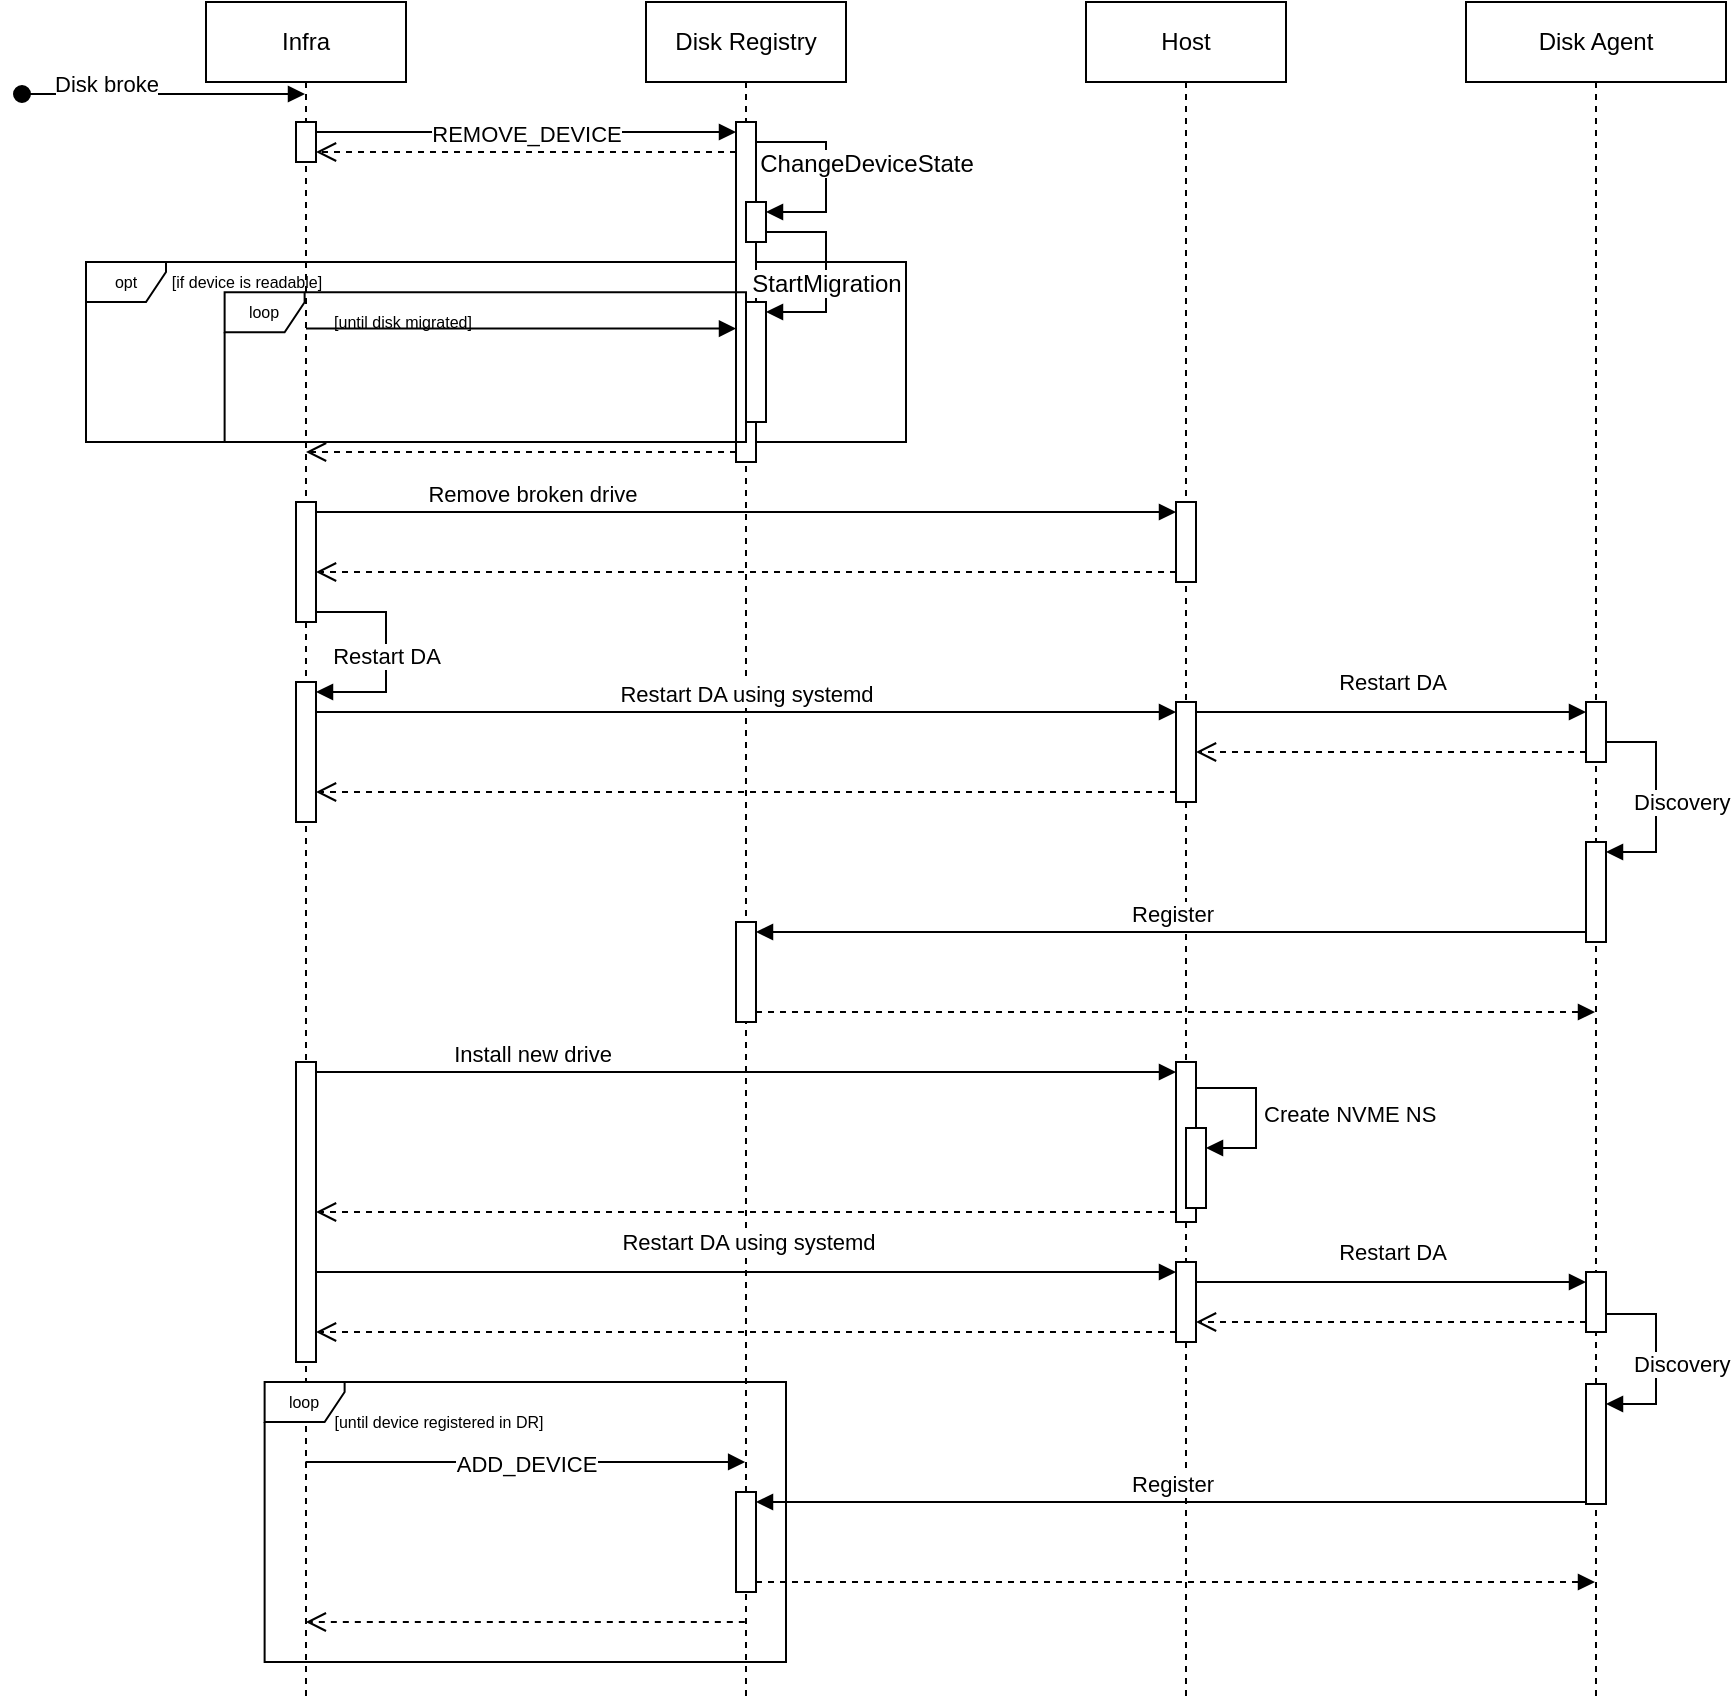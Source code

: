 <mxfile version="24.5.3" type="device">
  <diagram name="Page-1" id="2YBvvXClWsGukQMizWep">
    <mxGraphModel dx="2196" dy="715" grid="1" gridSize="10" guides="1" tooltips="1" connect="1" arrows="1" fold="1" page="1" pageScale="1" pageWidth="850" pageHeight="1100" math="0" shadow="0">
      <root>
        <mxCell id="0" />
        <mxCell id="1" parent="0" />
        <mxCell id="aM9ryv3xv72pqoxQDRHE-1" value="Infra" style="shape=umlLifeline;perimeter=lifelinePerimeter;whiteSpace=wrap;html=1;container=0;dropTarget=0;collapsible=0;recursiveResize=0;outlineConnect=0;portConstraint=eastwest;newEdgeStyle={&quot;edgeStyle&quot;:&quot;elbowEdgeStyle&quot;,&quot;elbow&quot;:&quot;vertical&quot;,&quot;curved&quot;:0,&quot;rounded&quot;:0};" parent="1" vertex="1">
          <mxGeometry x="60" y="20" width="100" height="850" as="geometry" />
        </mxCell>
        <mxCell id="4DB23Ziay7zd34KaX_jn-1" value="" style="html=1;points=[[0,0,0,0,5],[0,1,0,0,-5],[1,0,0,0,5],[1,1,0,0,-5]];perimeter=orthogonalPerimeter;outlineConnect=0;targetShapes=umlLifeline;portConstraint=eastwest;newEdgeStyle={&quot;curved&quot;:0,&quot;rounded&quot;:0};" parent="aM9ryv3xv72pqoxQDRHE-1" vertex="1">
          <mxGeometry x="45" y="250" width="10" height="60" as="geometry" />
        </mxCell>
        <mxCell id="nKsV7kZIDSavuwrsFYIl-3" value="" style="html=1;points=[[0,0,0,0,5],[0,1,0,0,-5],[1,0,0,0,5],[1,1,0,0,-5]];perimeter=orthogonalPerimeter;outlineConnect=0;targetShapes=umlLifeline;portConstraint=eastwest;newEdgeStyle={&quot;curved&quot;:0,&quot;rounded&quot;:0};" parent="aM9ryv3xv72pqoxQDRHE-1" vertex="1">
          <mxGeometry x="45" y="340" width="10" height="70" as="geometry" />
        </mxCell>
        <mxCell id="4DB23Ziay7zd34KaX_jn-3" value="" style="html=1;points=[[0,0,0,0,5],[0,1,0,0,-5],[1,0,0,0,5],[1,1,0,0,-5]];perimeter=orthogonalPerimeter;outlineConnect=0;targetShapes=umlLifeline;portConstraint=eastwest;newEdgeStyle={&quot;curved&quot;:0,&quot;rounded&quot;:0};" parent="aM9ryv3xv72pqoxQDRHE-1" vertex="1">
          <mxGeometry x="45" y="530" width="10" height="150" as="geometry" />
        </mxCell>
        <mxCell id="nKsV7kZIDSavuwrsFYIl-9" value="" style="html=1;points=[[0,0,0,0,5],[0,1,0,0,-5],[1,0,0,0,5],[1,1,0,0,-5]];perimeter=orthogonalPerimeter;outlineConnect=0;targetShapes=umlLifeline;portConstraint=eastwest;newEdgeStyle={&quot;curved&quot;:0,&quot;rounded&quot;:0};" parent="aM9ryv3xv72pqoxQDRHE-1" vertex="1">
          <mxGeometry x="45" y="60" width="10" height="20" as="geometry" />
        </mxCell>
        <mxCell id="J79n-3A5QpS9S4hXwq8O-1" value="Restart DA" style="html=1;verticalAlign=bottom;endArrow=block;curved=0;rounded=0;exitX=1;exitY=1;exitDx=0;exitDy=-5;exitPerimeter=0;entryX=1;entryY=0;entryDx=0;entryDy=5;entryPerimeter=0;" edge="1" parent="aM9ryv3xv72pqoxQDRHE-1" source="4DB23Ziay7zd34KaX_jn-1" target="nKsV7kZIDSavuwrsFYIl-3">
          <mxGeometry x="0.2" width="80" relative="1" as="geometry">
            <mxPoint x="350" y="300" as="sourcePoint" />
            <mxPoint x="110" y="380" as="targetPoint" />
            <Array as="points">
              <mxPoint x="90" y="305" />
              <mxPoint x="90" y="345" />
            </Array>
            <mxPoint as="offset" />
          </mxGeometry>
        </mxCell>
        <mxCell id="aM9ryv3xv72pqoxQDRHE-5" value="Disk Registry" style="shape=umlLifeline;perimeter=lifelinePerimeter;whiteSpace=wrap;html=1;container=0;dropTarget=0;collapsible=0;recursiveResize=0;outlineConnect=0;portConstraint=eastwest;newEdgeStyle={&quot;edgeStyle&quot;:&quot;elbowEdgeStyle&quot;,&quot;elbow&quot;:&quot;vertical&quot;,&quot;curved&quot;:0,&quot;rounded&quot;:0};" parent="1" vertex="1">
          <mxGeometry x="280" y="20" width="100" height="850" as="geometry" />
        </mxCell>
        <mxCell id="J79n-3A5QpS9S4hXwq8O-16" value="" style="html=1;points=[[0,0,0,0,5],[0,1,0,0,-5],[1,0,0,0,5],[1,1,0,0,-5]];perimeter=orthogonalPerimeter;outlineConnect=0;targetShapes=umlLifeline;portConstraint=eastwest;newEdgeStyle={&quot;curved&quot;:0,&quot;rounded&quot;:0};" vertex="1" parent="aM9ryv3xv72pqoxQDRHE-5">
          <mxGeometry x="45" y="460" width="10" height="50" as="geometry" />
        </mxCell>
        <mxCell id="QcNDl5VP6jFW2hTs0bUm-1" value="Host" style="shape=umlLifeline;perimeter=lifelinePerimeter;whiteSpace=wrap;html=1;container=0;dropTarget=0;collapsible=0;recursiveResize=0;outlineConnect=0;portConstraint=eastwest;newEdgeStyle={&quot;edgeStyle&quot;:&quot;elbowEdgeStyle&quot;,&quot;elbow&quot;:&quot;vertical&quot;,&quot;curved&quot;:0,&quot;rounded&quot;:0};" parent="1" vertex="1">
          <mxGeometry x="500" y="20" width="100" height="850" as="geometry" />
        </mxCell>
        <mxCell id="QcNDl5VP6jFW2hTs0bUm-12" value="" style="html=1;points=[[0,0,0,0,5],[0,1,0,0,-5],[1,0,0,0,5],[1,1,0,0,-5]];perimeter=orthogonalPerimeter;outlineConnect=0;targetShapes=umlLifeline;portConstraint=eastwest;newEdgeStyle={&quot;curved&quot;:0,&quot;rounded&quot;:0};" parent="QcNDl5VP6jFW2hTs0bUm-1" vertex="1">
          <mxGeometry x="45" y="350" width="10" height="50" as="geometry" />
        </mxCell>
        <mxCell id="4DB23Ziay7zd34KaX_jn-6" value="" style="html=1;points=[[0,0,0,0,5],[0,1,0,0,-5],[1,0,0,0,5],[1,1,0,0,-5]];perimeter=orthogonalPerimeter;outlineConnect=0;targetShapes=umlLifeline;portConstraint=eastwest;newEdgeStyle={&quot;curved&quot;:0,&quot;rounded&quot;:0};" parent="QcNDl5VP6jFW2hTs0bUm-1" vertex="1">
          <mxGeometry x="45" y="530" width="10" height="80" as="geometry" />
        </mxCell>
        <mxCell id="GRGNdSaK8kCatk9fjgQE-4" value="Create NVME NS" style="html=1;align=left;spacingLeft=2;endArrow=block;rounded=0;edgeStyle=orthogonalEdgeStyle;curved=0;rounded=0;" parent="QcNDl5VP6jFW2hTs0bUm-1" target="GRGNdSaK8kCatk9fjgQE-3" edge="1">
          <mxGeometry relative="1" as="geometry">
            <mxPoint x="55" y="543" as="sourcePoint" />
            <Array as="points">
              <mxPoint x="85" y="573" />
            </Array>
          </mxGeometry>
        </mxCell>
        <mxCell id="4DB23Ziay7zd34KaX_jn-7" value="" style="html=1;verticalAlign=bottom;endArrow=open;dashed=1;endSize=8;curved=0;rounded=0;exitX=0;exitY=1;exitDx=0;exitDy=-5;exitPerimeter=0;" parent="QcNDl5VP6jFW2hTs0bUm-1" source="4DB23Ziay7zd34KaX_jn-6" edge="1">
          <mxGeometry x="-0.046" y="-5" relative="1" as="geometry">
            <mxPoint x="45" y="635" as="sourcePoint" />
            <mxPoint x="-385" y="605" as="targetPoint" />
            <mxPoint as="offset" />
          </mxGeometry>
        </mxCell>
        <mxCell id="GRGNdSaK8kCatk9fjgQE-3" value="" style="html=1;points=[[0,0,0,0,5],[0,1,0,0,-5],[1,0,0,0,5],[1,1,0,0,-5]];perimeter=orthogonalPerimeter;outlineConnect=0;targetShapes=umlLifeline;portConstraint=eastwest;newEdgeStyle={&quot;curved&quot;:0,&quot;rounded&quot;:0};" parent="QcNDl5VP6jFW2hTs0bUm-1" vertex="1">
          <mxGeometry x="50" y="563" width="10" height="40" as="geometry" />
        </mxCell>
        <mxCell id="J79n-3A5QpS9S4hXwq8O-18" value="" style="html=1;points=[[0,0,0,0,5],[0,1,0,0,-5],[1,0,0,0,5],[1,1,0,0,-5]];perimeter=orthogonalPerimeter;outlineConnect=0;targetShapes=umlLifeline;portConstraint=eastwest;newEdgeStyle={&quot;curved&quot;:0,&quot;rounded&quot;:0};" vertex="1" parent="QcNDl5VP6jFW2hTs0bUm-1">
          <mxGeometry x="45" y="630" width="10" height="40" as="geometry" />
        </mxCell>
        <mxCell id="QcNDl5VP6jFW2hTs0bUm-9" value="Remove broken drive" style="html=1;verticalAlign=bottom;endArrow=block;curved=0;rounded=0;exitX=1;exitY=0;exitDx=0;exitDy=5;exitPerimeter=0;entryX=0;entryY=0;entryDx=0;entryDy=5;entryPerimeter=0;" parent="1" source="4DB23Ziay7zd34KaX_jn-1" target="4DB23Ziay7zd34KaX_jn-4" edge="1">
          <mxGeometry x="-0.499" width="80" relative="1" as="geometry">
            <mxPoint x="110.25" y="290" as="sourcePoint" />
            <mxPoint x="545" y="275" as="targetPoint" />
            <mxPoint as="offset" />
          </mxGeometry>
        </mxCell>
        <mxCell id="QcNDl5VP6jFW2hTs0bUm-10" value="Install new drive" style="html=1;verticalAlign=bottom;endArrow=block;curved=0;rounded=0;exitX=1;exitY=0;exitDx=0;exitDy=5;exitPerimeter=0;entryX=0;entryY=0;entryDx=0;entryDy=5;entryPerimeter=0;" parent="1" source="4DB23Ziay7zd34KaX_jn-3" target="4DB23Ziay7zd34KaX_jn-6" edge="1">
          <mxGeometry x="-0.499" width="80" relative="1" as="geometry">
            <mxPoint x="110.05" y="510" as="sourcePoint" />
            <mxPoint x="545" y="515" as="targetPoint" />
            <mxPoint as="offset" />
          </mxGeometry>
        </mxCell>
        <mxCell id="4DB23Ziay7zd34KaX_jn-2" value="" style="html=1;verticalAlign=bottom;endArrow=open;dashed=1;endSize=8;curved=0;rounded=0;exitX=0;exitY=1;exitDx=0;exitDy=-5;exitPerimeter=0;" parent="1" source="4DB23Ziay7zd34KaX_jn-4" target="4DB23Ziay7zd34KaX_jn-1" edge="1">
          <mxGeometry relative="1" as="geometry">
            <mxPoint x="545" y="305" as="sourcePoint" />
            <mxPoint x="140" y="340" as="targetPoint" />
          </mxGeometry>
        </mxCell>
        <mxCell id="QcNDl5VP6jFW2hTs0bUm-11" value="Restart DA using systemd" style="html=1;verticalAlign=bottom;endArrow=block;curved=0;rounded=0;entryX=0;entryY=0;entryDx=0;entryDy=5;entryPerimeter=0;" parent="1" source="nKsV7kZIDSavuwrsFYIl-3" target="QcNDl5VP6jFW2hTs0bUm-12" edge="1">
          <mxGeometry x="-0.002" width="80" relative="1" as="geometry">
            <mxPoint x="110.1" y="340" as="sourcePoint" />
            <mxPoint x="325" y="340" as="targetPoint" />
            <mxPoint as="offset" />
          </mxGeometry>
        </mxCell>
        <mxCell id="QcNDl5VP6jFW2hTs0bUm-13" value="" style="html=1;verticalAlign=bottom;endArrow=open;dashed=1;endSize=8;curved=0;rounded=0;exitX=0;exitY=1;exitDx=0;exitDy=-5;exitPerimeter=0;" parent="1" source="QcNDl5VP6jFW2hTs0bUm-12" target="nKsV7kZIDSavuwrsFYIl-3" edge="1">
          <mxGeometry relative="1" as="geometry">
            <mxPoint x="280" y="550" as="sourcePoint" />
            <mxPoint x="110.1" y="575" as="targetPoint" />
          </mxGeometry>
        </mxCell>
        <mxCell id="4DB23Ziay7zd34KaX_jn-4" value="" style="html=1;points=[[0,0,0,0,5],[0,1,0,0,-5],[1,0,0,0,5],[1,1,0,0,-5]];perimeter=orthogonalPerimeter;outlineConnect=0;targetShapes=umlLifeline;portConstraint=eastwest;newEdgeStyle={&quot;curved&quot;:0,&quot;rounded&quot;:0};" parent="1" vertex="1">
          <mxGeometry x="545" y="270" width="10" height="40" as="geometry" />
        </mxCell>
        <mxCell id="nKsV7kZIDSavuwrsFYIl-7" value="" style="html=1;verticalAlign=bottom;endArrow=block;curved=0;rounded=0;exitX=1;exitY=0;exitDx=0;exitDy=5;exitPerimeter=0;entryX=0;entryY=0;entryDx=0;entryDy=5;entryPerimeter=0;" parent="1" source="nKsV7kZIDSavuwrsFYIl-9" target="nKsV7kZIDSavuwrsFYIl-38" edge="1">
          <mxGeometry relative="1" as="geometry">
            <mxPoint x="62.795" y="110.0" as="sourcePoint" />
            <mxPoint x="330" y="90" as="targetPoint" />
          </mxGeometry>
        </mxCell>
        <mxCell id="nKsV7kZIDSavuwrsFYIl-8" value="REMOVE_DEVICE" style="edgeLabel;html=1;align=center;verticalAlign=middle;resizable=0;points=[];" parent="nKsV7kZIDSavuwrsFYIl-7" vertex="1" connectable="0">
          <mxGeometry x="0.28" y="1" relative="1" as="geometry">
            <mxPoint x="-30" y="2" as="offset" />
          </mxGeometry>
        </mxCell>
        <mxCell id="nKsV7kZIDSavuwrsFYIl-39" value="" style="html=1;verticalAlign=bottom;endArrow=open;dashed=1;endSize=8;curved=0;rounded=0;exitX=0;exitY=1;exitDx=0;exitDy=-5;exitPerimeter=0;" parent="1" source="nKsV7kZIDSavuwrsFYIl-38" target="aM9ryv3xv72pqoxQDRHE-1" edge="1">
          <mxGeometry relative="1" as="geometry">
            <mxPoint x="220" y="160" as="sourcePoint" />
            <mxPoint x="140" y="160" as="targetPoint" />
          </mxGeometry>
        </mxCell>
        <mxCell id="nKsV7kZIDSavuwrsFYIl-40" value="" style="html=1;verticalAlign=bottom;endArrow=open;dashed=1;endSize=8;curved=0;rounded=0;entryX=1;entryY=1;entryDx=0;entryDy=-5;entryPerimeter=0;" parent="1" source="nKsV7kZIDSavuwrsFYIl-38" target="nKsV7kZIDSavuwrsFYIl-9" edge="1">
          <mxGeometry relative="1" as="geometry">
            <mxPoint x="345" y="120" as="sourcePoint" />
            <mxPoint x="130" y="120" as="targetPoint" />
          </mxGeometry>
        </mxCell>
        <mxCell id="nKsV7kZIDSavuwrsFYIl-42" value="&lt;div style=&quot;text-align: left;&quot;&gt;ChangeDeviceState&lt;/div&gt;" style="html=1;verticalAlign=bottom;endArrow=block;curved=0;rounded=0;entryX=1;entryY=0;entryDx=0;entryDy=5;entryPerimeter=0;fontSize=12;" parent="1" target="nKsV7kZIDSavuwrsFYIl-41" edge="1">
          <mxGeometry x="0.1" y="20" width="80" relative="1" as="geometry">
            <mxPoint x="335" y="90" as="sourcePoint" />
            <mxPoint x="345" y="130" as="targetPoint" />
            <Array as="points">
              <mxPoint x="370" y="90" />
              <mxPoint x="370" y="125" />
            </Array>
            <mxPoint as="offset" />
          </mxGeometry>
        </mxCell>
        <mxCell id="nKsV7kZIDSavuwrsFYIl-5" value="opt" style="shape=umlFrame;whiteSpace=wrap;html=1;pointerEvents=0;fontSize=8;width=40;height=20;" parent="1" vertex="1">
          <mxGeometry y="150" width="410" height="90" as="geometry" />
        </mxCell>
        <mxCell id="nKsV7kZIDSavuwrsFYIl-6" value="[if device is readable]" style="text;html=1;align=center;verticalAlign=middle;resizable=0;points=[];autosize=1;strokeColor=none;fillColor=none;fontSize=8;" parent="1" vertex="1">
          <mxGeometry x="30.003" y="150.002" width="100" height="20" as="geometry" />
        </mxCell>
        <mxCell id="nKsV7kZIDSavuwrsFYIl-38" value="" style="html=1;points=[[0,0,0,0,5],[0,1,0,0,-5],[1,0,0,0,5],[1,1,0,0,-5]];perimeter=orthogonalPerimeter;outlineConnect=0;targetShapes=umlLifeline;portConstraint=eastwest;newEdgeStyle={&quot;curved&quot;:0,&quot;rounded&quot;:0};" parent="1" vertex="1">
          <mxGeometry x="325" y="80" width="10" height="170" as="geometry" />
        </mxCell>
        <mxCell id="nKsV7kZIDSavuwrsFYIl-41" value="" style="html=1;points=[[0,0,0,0,5],[0,1,0,0,-5],[1,0,0,0,5],[1,1,0,0,-5]];perimeter=orthogonalPerimeter;outlineConnect=0;targetShapes=umlLifeline;portConstraint=eastwest;newEdgeStyle={&quot;curved&quot;:0,&quot;rounded&quot;:0};" parent="1" vertex="1">
          <mxGeometry x="330" y="120" width="10" height="20" as="geometry" />
        </mxCell>
        <mxCell id="nKsV7kZIDSavuwrsFYIl-46" value="&lt;span style=&quot;text-align: left; font-size: 12px;&quot;&gt;StartMigration&lt;/span&gt;" style="html=1;verticalAlign=bottom;endArrow=block;curved=0;rounded=0;entryX=1;entryY=0;entryDx=0;entryDy=5;entryPerimeter=0;fontSize=12;exitX=1;exitY=1;exitDx=0;exitDy=-5;exitPerimeter=0;" parent="1" source="nKsV7kZIDSavuwrsFYIl-41" target="nKsV7kZIDSavuwrsFYIl-45" edge="1">
          <mxGeometry x="0.3" width="80" relative="1" as="geometry">
            <mxPoint x="350" y="180" as="sourcePoint" />
            <mxPoint x="380" y="210" as="targetPoint" />
            <Array as="points">
              <mxPoint x="370" y="135" />
              <mxPoint x="370" y="175" />
            </Array>
            <mxPoint as="offset" />
          </mxGeometry>
        </mxCell>
        <mxCell id="nKsV7kZIDSavuwrsFYIl-45" value="" style="html=1;points=[[0,0,0,0,5],[0,1,0,0,-5],[1,0,0,0,5],[1,1,0,0,-5]];perimeter=orthogonalPerimeter;outlineConnect=0;targetShapes=umlLifeline;portConstraint=eastwest;newEdgeStyle={&quot;curved&quot;:0,&quot;rounded&quot;:0};" parent="1" vertex="1">
          <mxGeometry x="330" y="170" width="10" height="60" as="geometry" />
        </mxCell>
        <mxCell id="nKsV7kZIDSavuwrsFYIl-49" value="" style="group" parent="1" vertex="1" connectable="0">
          <mxGeometry x="50" y="160" width="280" height="95" as="geometry" />
        </mxCell>
        <mxCell id="nKsV7kZIDSavuwrsFYIl-50" value="loop" style="shape=umlFrame;whiteSpace=wrap;html=1;pointerEvents=0;fontSize=8;width=40;height=20;" parent="nKsV7kZIDSavuwrsFYIl-49" vertex="1">
          <mxGeometry x="19.31" y="5.1" width="260.69" height="74.9" as="geometry" />
        </mxCell>
        <mxCell id="nKsV7kZIDSavuwrsFYIl-51" value="[until disk migrated]" style="text;html=1;align=center;verticalAlign=middle;resizable=0;points=[];autosize=1;strokeColor=none;fillColor=none;fontSize=8;" parent="nKsV7kZIDSavuwrsFYIl-49" vertex="1">
          <mxGeometry x="62.931" y="10.192" width="90" height="20" as="geometry" />
        </mxCell>
        <mxCell id="nKsV7kZIDSavuwrsFYIl-52" value="" style="html=1;verticalAlign=bottom;endArrow=block;curved=0;rounded=0;" parent="nKsV7kZIDSavuwrsFYIl-49" edge="1">
          <mxGeometry width="80" relative="1" as="geometry">
            <mxPoint x="60" y="23.298" as="sourcePoint" />
            <mxPoint x="275" y="23.298" as="targetPoint" />
          </mxGeometry>
        </mxCell>
        <mxCell id="nKsV7kZIDSavuwrsFYIl-59" value="" style="html=1;verticalAlign=bottom;endArrow=block;curved=0;rounded=0;entryX=0;entryY=0;entryDx=0;entryDy=5;entryPerimeter=0;" parent="1" source="4DB23Ziay7zd34KaX_jn-3" target="J79n-3A5QpS9S4hXwq8O-18" edge="1">
          <mxGeometry width="80" relative="1" as="geometry">
            <mxPoint x="470" y="670" as="sourcePoint" />
            <mxPoint x="750" y="656" as="targetPoint" />
          </mxGeometry>
        </mxCell>
        <mxCell id="USN3qB_u7HplF12c-Tne-1" value="Restart DA using systemd" style="edgeLabel;html=1;align=center;verticalAlign=middle;resizable=0;points=[];" parent="nKsV7kZIDSavuwrsFYIl-59" vertex="1" connectable="0">
          <mxGeometry x="0.005" y="-1" relative="1" as="geometry">
            <mxPoint y="-16" as="offset" />
          </mxGeometry>
        </mxCell>
        <mxCell id="nKsV7kZIDSavuwrsFYIl-60" value="" style="html=1;verticalAlign=bottom;endArrow=open;dashed=1;endSize=8;curved=0;rounded=0;exitX=0;exitY=1;exitDx=0;exitDy=-5;exitPerimeter=0;" parent="1" source="J79n-3A5QpS9S4hXwq8O-18" target="4DB23Ziay7zd34KaX_jn-3" edge="1">
          <mxGeometry relative="1" as="geometry">
            <mxPoint x="750" y="676" as="sourcePoint" />
            <mxPoint x="610" y="620" as="targetPoint" />
          </mxGeometry>
        </mxCell>
        <mxCell id="nKsV7kZIDSavuwrsFYIl-61" value="Register" style="html=1;verticalAlign=bottom;endArrow=block;curved=0;rounded=0;entryX=1;entryY=0;entryDx=0;entryDy=5;entryPerimeter=0;" parent="1" source="nKsV7kZIDSavuwrsFYIl-56" target="nKsV7kZIDSavuwrsFYIl-63" edge="1">
          <mxGeometry relative="1" as="geometry">
            <mxPoint x="777.5" y="790" as="sourcePoint" />
            <mxPoint x="332.5" y="790" as="targetPoint" />
          </mxGeometry>
        </mxCell>
        <mxCell id="nKsV7kZIDSavuwrsFYIl-62" value="" style="html=1;verticalAlign=bottom;labelBackgroundColor=none;endArrow=block;endFill=1;dashed=1;rounded=0;exitX=1;exitY=1;exitDx=0;exitDy=-5;exitPerimeter=0;" parent="1" source="nKsV7kZIDSavuwrsFYIl-63" edge="1">
          <mxGeometry width="160" relative="1" as="geometry">
            <mxPoint x="332.5" y="820" as="sourcePoint" />
            <mxPoint x="754.5" y="810" as="targetPoint" />
          </mxGeometry>
        </mxCell>
        <mxCell id="OSk1BNfSI-17lQ2SjyxJ-7" value="" style="html=1;verticalAlign=bottom;endArrow=block;curved=0;rounded=0;" parent="1" edge="1">
          <mxGeometry relative="1" as="geometry">
            <mxPoint x="109.737" y="749.995" as="sourcePoint" />
            <mxPoint x="329.57" y="749.995" as="targetPoint" />
          </mxGeometry>
        </mxCell>
        <mxCell id="OSk1BNfSI-17lQ2SjyxJ-8" value="ADD_DEVICE" style="edgeLabel;html=1;align=center;verticalAlign=middle;resizable=0;points=[];" parent="OSk1BNfSI-17lQ2SjyxJ-7" vertex="1" connectable="0">
          <mxGeometry x="0.28" y="1" relative="1" as="geometry">
            <mxPoint x="-30" y="2" as="offset" />
          </mxGeometry>
        </mxCell>
        <mxCell id="OSk1BNfSI-17lQ2SjyxJ-9" value="" style="html=1;verticalAlign=bottom;endArrow=open;dashed=1;endSize=8;curved=0;rounded=0;" parent="1" edge="1">
          <mxGeometry relative="1" as="geometry">
            <mxPoint x="329.41" y="830" as="sourcePoint" />
            <mxPoint x="109.91" y="830" as="targetPoint" />
          </mxGeometry>
        </mxCell>
        <mxCell id="nKsV7kZIDSavuwrsFYIl-63" value="" style="html=1;points=[[0,0,0,0,5],[0,1,0,0,-5],[1,0,0,0,5],[1,1,0,0,-5]];perimeter=orthogonalPerimeter;outlineConnect=0;targetShapes=umlLifeline;portConstraint=eastwest;newEdgeStyle={&quot;curved&quot;:0,&quot;rounded&quot;:0};" parent="1" vertex="1">
          <mxGeometry x="325" y="765" width="10" height="50" as="geometry" />
        </mxCell>
        <mxCell id="USN3qB_u7HplF12c-Tne-2" value="Disk broke" style="html=1;verticalAlign=bottom;startArrow=oval;startFill=1;endArrow=block;startSize=8;curved=0;rounded=0;" parent="1" target="aM9ryv3xv72pqoxQDRHE-1" edge="1">
          <mxGeometry x="-0.406" y="-4" width="60" relative="1" as="geometry">
            <mxPoint x="-32" y="66" as="sourcePoint" />
            <mxPoint x="28" y="66" as="targetPoint" />
            <mxPoint as="offset" />
          </mxGeometry>
        </mxCell>
        <mxCell id="J79n-3A5QpS9S4hXwq8O-2" value="Disk Agent" style="shape=umlLifeline;perimeter=lifelinePerimeter;whiteSpace=wrap;html=1;container=0;dropTarget=0;collapsible=0;recursiveResize=0;outlineConnect=0;portConstraint=eastwest;newEdgeStyle={&quot;edgeStyle&quot;:&quot;elbowEdgeStyle&quot;,&quot;elbow&quot;:&quot;vertical&quot;,&quot;curved&quot;:0,&quot;rounded&quot;:0};" vertex="1" parent="1">
          <mxGeometry x="690" y="20" width="130" height="850" as="geometry" />
        </mxCell>
        <mxCell id="J79n-3A5QpS9S4hXwq8O-10" value="" style="html=1;points=[[0,0,0,0,5],[0,1,0,0,-5],[1,0,0,0,5],[1,1,0,0,-5]];perimeter=orthogonalPerimeter;outlineConnect=0;targetShapes=umlLifeline;portConstraint=eastwest;newEdgeStyle={&quot;curved&quot;:0,&quot;rounded&quot;:0};" vertex="1" parent="J79n-3A5QpS9S4hXwq8O-2">
          <mxGeometry x="60" y="350" width="10" height="30" as="geometry" />
        </mxCell>
        <mxCell id="nKsV7kZIDSavuwrsFYIl-55" value="" style="html=1;points=[[0,0,0,0,5],[0,1,0,0,-5],[1,0,0,0,5],[1,1,0,0,-5]];perimeter=orthogonalPerimeter;outlineConnect=0;targetShapes=umlLifeline;portConstraint=eastwest;newEdgeStyle={&quot;curved&quot;:0,&quot;rounded&quot;:0};" parent="J79n-3A5QpS9S4hXwq8O-2" vertex="1">
          <mxGeometry x="60" y="635" width="10" height="30" as="geometry" />
        </mxCell>
        <mxCell id="J79n-3A5QpS9S4hXwq8O-12" value="" style="html=1;points=[[0,0,0,0,5],[0,1,0,0,-5],[1,0,0,0,5],[1,1,0,0,-5]];perimeter=orthogonalPerimeter;outlineConnect=0;targetShapes=umlLifeline;portConstraint=eastwest;newEdgeStyle={&quot;curved&quot;:0,&quot;rounded&quot;:0};" vertex="1" parent="J79n-3A5QpS9S4hXwq8O-2">
          <mxGeometry x="60" y="420" width="10" height="50" as="geometry" />
        </mxCell>
        <mxCell id="J79n-3A5QpS9S4hXwq8O-17" value="Discovery" style="html=1;align=left;spacingLeft=2;endArrow=block;rounded=0;edgeStyle=orthogonalEdgeStyle;curved=0;rounded=0;" edge="1" parent="J79n-3A5QpS9S4hXwq8O-2" source="J79n-3A5QpS9S4hXwq8O-10" target="J79n-3A5QpS9S4hXwq8O-12">
          <mxGeometry x="0.052" y="-15" relative="1" as="geometry">
            <mxPoint x="70" y="380" as="sourcePoint" />
            <Array as="points">
              <mxPoint x="95" y="370" />
              <mxPoint x="95" y="425" />
            </Array>
            <mxPoint as="offset" />
            <mxPoint x="70" y="425" as="targetPoint" />
          </mxGeometry>
        </mxCell>
        <mxCell id="nKsV7kZIDSavuwrsFYIl-56" value="" style="html=1;points=[[0,0,0,0,5],[0,1,0,0,-5],[1,0,0,0,5],[1,1,0,0,-5]];perimeter=orthogonalPerimeter;outlineConnect=0;targetShapes=umlLifeline;portConstraint=eastwest;newEdgeStyle={&quot;curved&quot;:0,&quot;rounded&quot;:0};" parent="1" vertex="1">
          <mxGeometry x="750" y="711" width="10" height="60" as="geometry" />
        </mxCell>
        <mxCell id="nKsV7kZIDSavuwrsFYIl-57" value="Discovery" style="html=1;align=left;spacingLeft=2;endArrow=block;rounded=0;edgeStyle=orthogonalEdgeStyle;curved=0;rounded=0;exitX=1;exitY=1;exitDx=0;exitDy=-5;exitPerimeter=0;" parent="1" target="nKsV7kZIDSavuwrsFYIl-56" edge="1">
          <mxGeometry x="0.052" y="-15" relative="1" as="geometry">
            <mxPoint x="760" y="676" as="sourcePoint" />
            <Array as="points">
              <mxPoint x="785" y="676" />
              <mxPoint x="785" y="721" />
            </Array>
            <mxPoint as="offset" />
          </mxGeometry>
        </mxCell>
        <mxCell id="J79n-3A5QpS9S4hXwq8O-7" value="" style="html=1;verticalAlign=bottom;endArrow=block;curved=0;rounded=0;entryX=0;entryY=0;entryDx=0;entryDy=5;entryPerimeter=0;" edge="1" parent="1" target="J79n-3A5QpS9S4hXwq8O-10" source="QcNDl5VP6jFW2hTs0bUm-12">
          <mxGeometry width="80" relative="1" as="geometry">
            <mxPoint x="115" y="375" as="sourcePoint" />
            <mxPoint x="550" y="389" as="targetPoint" />
          </mxGeometry>
        </mxCell>
        <mxCell id="J79n-3A5QpS9S4hXwq8O-8" value="Restart DA" style="edgeLabel;html=1;align=center;verticalAlign=middle;resizable=0;points=[];" vertex="1" connectable="0" parent="J79n-3A5QpS9S4hXwq8O-7">
          <mxGeometry x="0.005" y="-1" relative="1" as="geometry">
            <mxPoint y="-16" as="offset" />
          </mxGeometry>
        </mxCell>
        <mxCell id="J79n-3A5QpS9S4hXwq8O-9" value="" style="html=1;verticalAlign=bottom;endArrow=open;dashed=1;endSize=8;curved=0;rounded=0;exitX=0;exitY=1;exitDx=0;exitDy=-5;exitPerimeter=0;" edge="1" parent="1" source="J79n-3A5QpS9S4hXwq8O-10" target="QcNDl5VP6jFW2hTs0bUm-12">
          <mxGeometry relative="1" as="geometry">
            <mxPoint x="690" y="339" as="sourcePoint" />
            <mxPoint x="115" y="395" as="targetPoint" />
          </mxGeometry>
        </mxCell>
        <mxCell id="J79n-3A5QpS9S4hXwq8O-11" value="" style="group" vertex="1" connectable="0" parent="1">
          <mxGeometry x="89.31" y="710" width="260.69" height="140" as="geometry" />
        </mxCell>
        <mxCell id="OSk1BNfSI-17lQ2SjyxJ-5" value="loop" style="shape=umlFrame;whiteSpace=wrap;html=1;pointerEvents=0;fontSize=8;width=40;height=20;" parent="J79n-3A5QpS9S4hXwq8O-11" vertex="1">
          <mxGeometry width="260.69" height="140" as="geometry" />
        </mxCell>
        <mxCell id="OSk1BNfSI-17lQ2SjyxJ-6" value="[until device registered in DR]" style="text;html=1;align=center;verticalAlign=middle;resizable=0;points=[];autosize=1;strokeColor=none;fillColor=none;fontSize=8;" parent="J79n-3A5QpS9S4hXwq8O-11" vertex="1">
          <mxGeometry x="21.954" y="10" width="130" height="20" as="geometry" />
        </mxCell>
        <mxCell id="J79n-3A5QpS9S4hXwq8O-14" value="Register" style="html=1;verticalAlign=bottom;endArrow=block;curved=0;rounded=0;entryX=1;entryY=0;entryDx=0;entryDy=5;entryPerimeter=0;exitX=0;exitY=1;exitDx=0;exitDy=-5;exitPerimeter=0;" edge="1" parent="1" target="J79n-3A5QpS9S4hXwq8O-16" source="J79n-3A5QpS9S4hXwq8O-12">
          <mxGeometry relative="1" as="geometry">
            <mxPoint x="750" y="465" as="sourcePoint" />
            <mxPoint x="332.5" y="485" as="targetPoint" />
          </mxGeometry>
        </mxCell>
        <mxCell id="J79n-3A5QpS9S4hXwq8O-15" value="" style="html=1;verticalAlign=bottom;labelBackgroundColor=none;endArrow=block;endFill=1;dashed=1;rounded=0;exitX=1;exitY=1;exitDx=0;exitDy=-5;exitPerimeter=0;" edge="1" parent="1" source="J79n-3A5QpS9S4hXwq8O-16" target="J79n-3A5QpS9S4hXwq8O-2">
          <mxGeometry width="160" relative="1" as="geometry">
            <mxPoint x="332.5" y="515" as="sourcePoint" />
            <mxPoint x="754.5" y="505" as="targetPoint" />
          </mxGeometry>
        </mxCell>
        <mxCell id="J79n-3A5QpS9S4hXwq8O-19" value="" style="html=1;verticalAlign=bottom;endArrow=block;curved=0;rounded=0;entryX=0;entryY=0;entryDx=0;entryDy=5;entryPerimeter=0;" edge="1" parent="1" source="J79n-3A5QpS9S4hXwq8O-18" target="nKsV7kZIDSavuwrsFYIl-55">
          <mxGeometry width="80" relative="1" as="geometry">
            <mxPoint x="555" y="660" as="sourcePoint" />
            <mxPoint x="750" y="660" as="targetPoint" />
          </mxGeometry>
        </mxCell>
        <mxCell id="J79n-3A5QpS9S4hXwq8O-20" value="Restart DA" style="edgeLabel;html=1;align=center;verticalAlign=middle;resizable=0;points=[];" vertex="1" connectable="0" parent="J79n-3A5QpS9S4hXwq8O-19">
          <mxGeometry x="0.005" y="-1" relative="1" as="geometry">
            <mxPoint y="-16" as="offset" />
          </mxGeometry>
        </mxCell>
        <mxCell id="J79n-3A5QpS9S4hXwq8O-21" value="" style="html=1;verticalAlign=bottom;endArrow=open;dashed=1;endSize=8;curved=0;rounded=0;exitX=0;exitY=1;exitDx=0;exitDy=-5;exitPerimeter=0;" edge="1" parent="1" source="nKsV7kZIDSavuwrsFYIl-55" target="J79n-3A5QpS9S4hXwq8O-18">
          <mxGeometry relative="1" as="geometry">
            <mxPoint x="750" y="680" as="sourcePoint" />
            <mxPoint x="555" y="680" as="targetPoint" />
          </mxGeometry>
        </mxCell>
      </root>
    </mxGraphModel>
  </diagram>
</mxfile>
